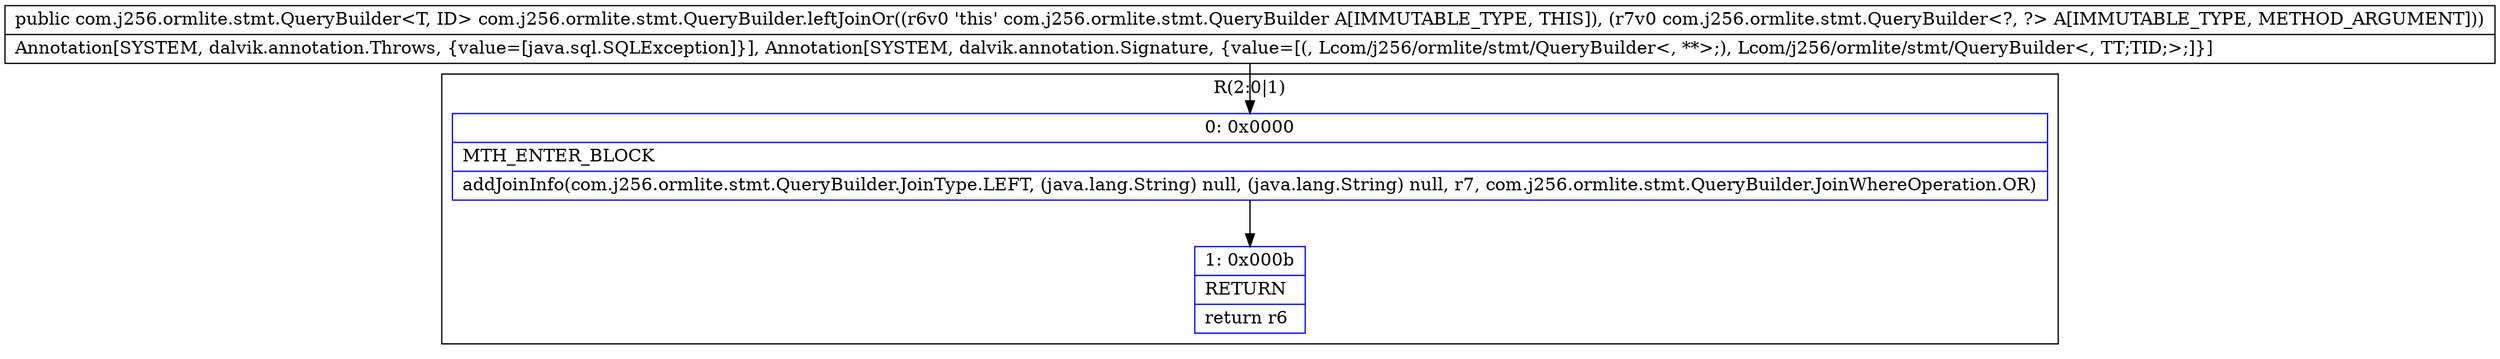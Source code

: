 digraph "CFG forcom.j256.ormlite.stmt.QueryBuilder.leftJoinOr(Lcom\/j256\/ormlite\/stmt\/QueryBuilder;)Lcom\/j256\/ormlite\/stmt\/QueryBuilder;" {
subgraph cluster_Region_151848288 {
label = "R(2:0|1)";
node [shape=record,color=blue];
Node_0 [shape=record,label="{0\:\ 0x0000|MTH_ENTER_BLOCK\l|addJoinInfo(com.j256.ormlite.stmt.QueryBuilder.JoinType.LEFT, (java.lang.String) null, (java.lang.String) null, r7, com.j256.ormlite.stmt.QueryBuilder.JoinWhereOperation.OR)\l}"];
Node_1 [shape=record,label="{1\:\ 0x000b|RETURN\l|return r6\l}"];
}
MethodNode[shape=record,label="{public com.j256.ormlite.stmt.QueryBuilder\<T, ID\> com.j256.ormlite.stmt.QueryBuilder.leftJoinOr((r6v0 'this' com.j256.ormlite.stmt.QueryBuilder A[IMMUTABLE_TYPE, THIS]), (r7v0 com.j256.ormlite.stmt.QueryBuilder\<?, ?\> A[IMMUTABLE_TYPE, METHOD_ARGUMENT]))  | Annotation[SYSTEM, dalvik.annotation.Throws, \{value=[java.sql.SQLException]\}], Annotation[SYSTEM, dalvik.annotation.Signature, \{value=[(, Lcom\/j256\/ormlite\/stmt\/QueryBuilder\<, **\>;), Lcom\/j256\/ormlite\/stmt\/QueryBuilder\<, TT;TID;\>;]\}]\l}"];
MethodNode -> Node_0;
Node_0 -> Node_1;
}

